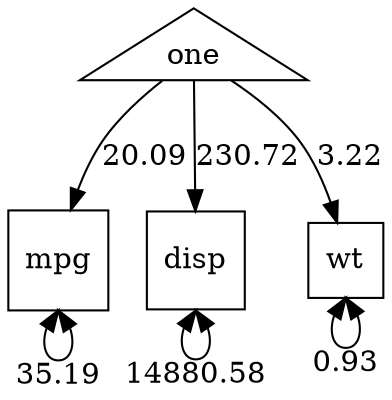 digraph G {

	splines="TRUE";
	# Latents

	# Manifests
	mpg [shape = square];
	disp [shape = square];
	wt [shape = square];
	 one [shape = triangle];

	#Variances/residuals
	mpg -> mpg[label="35.19", dir=both, headport=s, tailport=s];
	disp -> disp[label="14880.58", dir=both, headport=s, tailport=s];
	wt -> wt[label="0.93", dir=both, headport=s, tailport=s];


	# Single arrow paths

	# Covariances

	# Means paths
	one -> mpg [label="20.09"];
	one -> disp [label="230.72"];
	one -> wt [label="3.22"];

	{rank=min; };
	{rank=same; mpg disp wt};


}